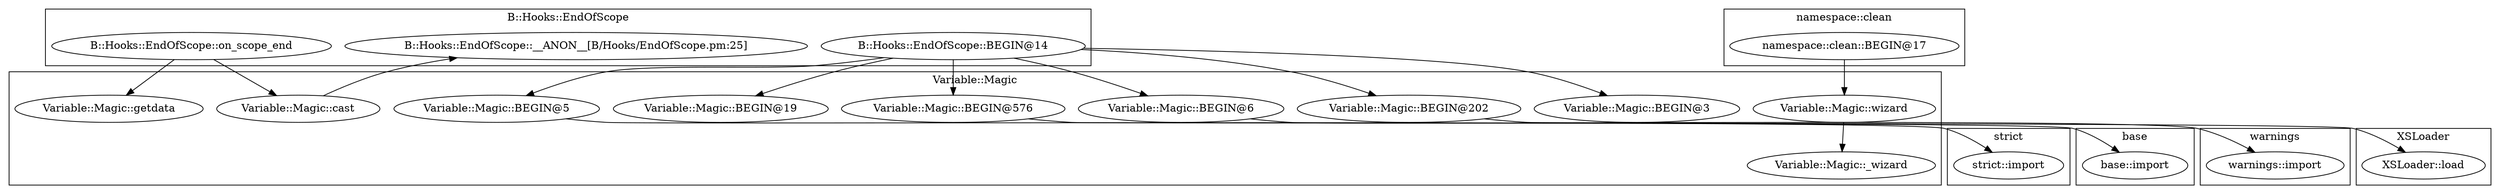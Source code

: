 digraph {
graph [overlap=false]
subgraph cluster_warnings {
	label="warnings";
	"warnings::import";
}
subgraph cluster_base {
	label="base";
	"base::import";
}
subgraph cluster_strict {
	label="strict";
	"strict::import";
}
subgraph cluster_Variable_Magic {
	label="Variable::Magic";
	"Variable::Magic::wizard";
	"Variable::Magic::BEGIN@5";
	"Variable::Magic::BEGIN@3";
	"Variable::Magic::BEGIN@576";
	"Variable::Magic::BEGIN@6";
	"Variable::Magic::BEGIN@19";
	"Variable::Magic::_wizard";
	"Variable::Magic::cast";
	"Variable::Magic::BEGIN@202";
	"Variable::Magic::getdata";
}
subgraph cluster_XSLoader {
	label="XSLoader";
	"XSLoader::load";
}
subgraph cluster_B_Hooks_EndOfScope {
	label="B::Hooks::EndOfScope";
	"B::Hooks::EndOfScope::__ANON__[B/Hooks/EndOfScope.pm:25]";
	"B::Hooks::EndOfScope::on_scope_end";
	"B::Hooks::EndOfScope::BEGIN@14";
}
subgraph cluster_namespace_clean {
	label="namespace::clean";
	"namespace::clean::BEGIN@17";
}
"B::Hooks::EndOfScope::BEGIN@14" -> "Variable::Magic::BEGIN@5";
"B::Hooks::EndOfScope::BEGIN@14" -> "Variable::Magic::BEGIN@576";
"B::Hooks::EndOfScope::BEGIN@14" -> "Variable::Magic::BEGIN@6";
"B::Hooks::EndOfScope::BEGIN@14" -> "Variable::Magic::BEGIN@19";
"B::Hooks::EndOfScope::BEGIN@14" -> "Variable::Magic::BEGIN@202";
"Variable::Magic::BEGIN@576" -> "base::import";
"namespace::clean::BEGIN@17" -> "Variable::Magic::wizard";
"Variable::Magic::BEGIN@6" -> "warnings::import";
"Variable::Magic::cast" -> "B::Hooks::EndOfScope::__ANON__[B/Hooks/EndOfScope.pm:25]";
"Variable::Magic::wizard" -> "Variable::Magic::_wizard";
"B::Hooks::EndOfScope::on_scope_end" -> "Variable::Magic::getdata";
"B::Hooks::EndOfScope::BEGIN@14" -> "Variable::Magic::BEGIN@3";
"Variable::Magic::BEGIN@202" -> "XSLoader::load";
"Variable::Magic::BEGIN@5" -> "strict::import";
"B::Hooks::EndOfScope::on_scope_end" -> "Variable::Magic::cast";
}
